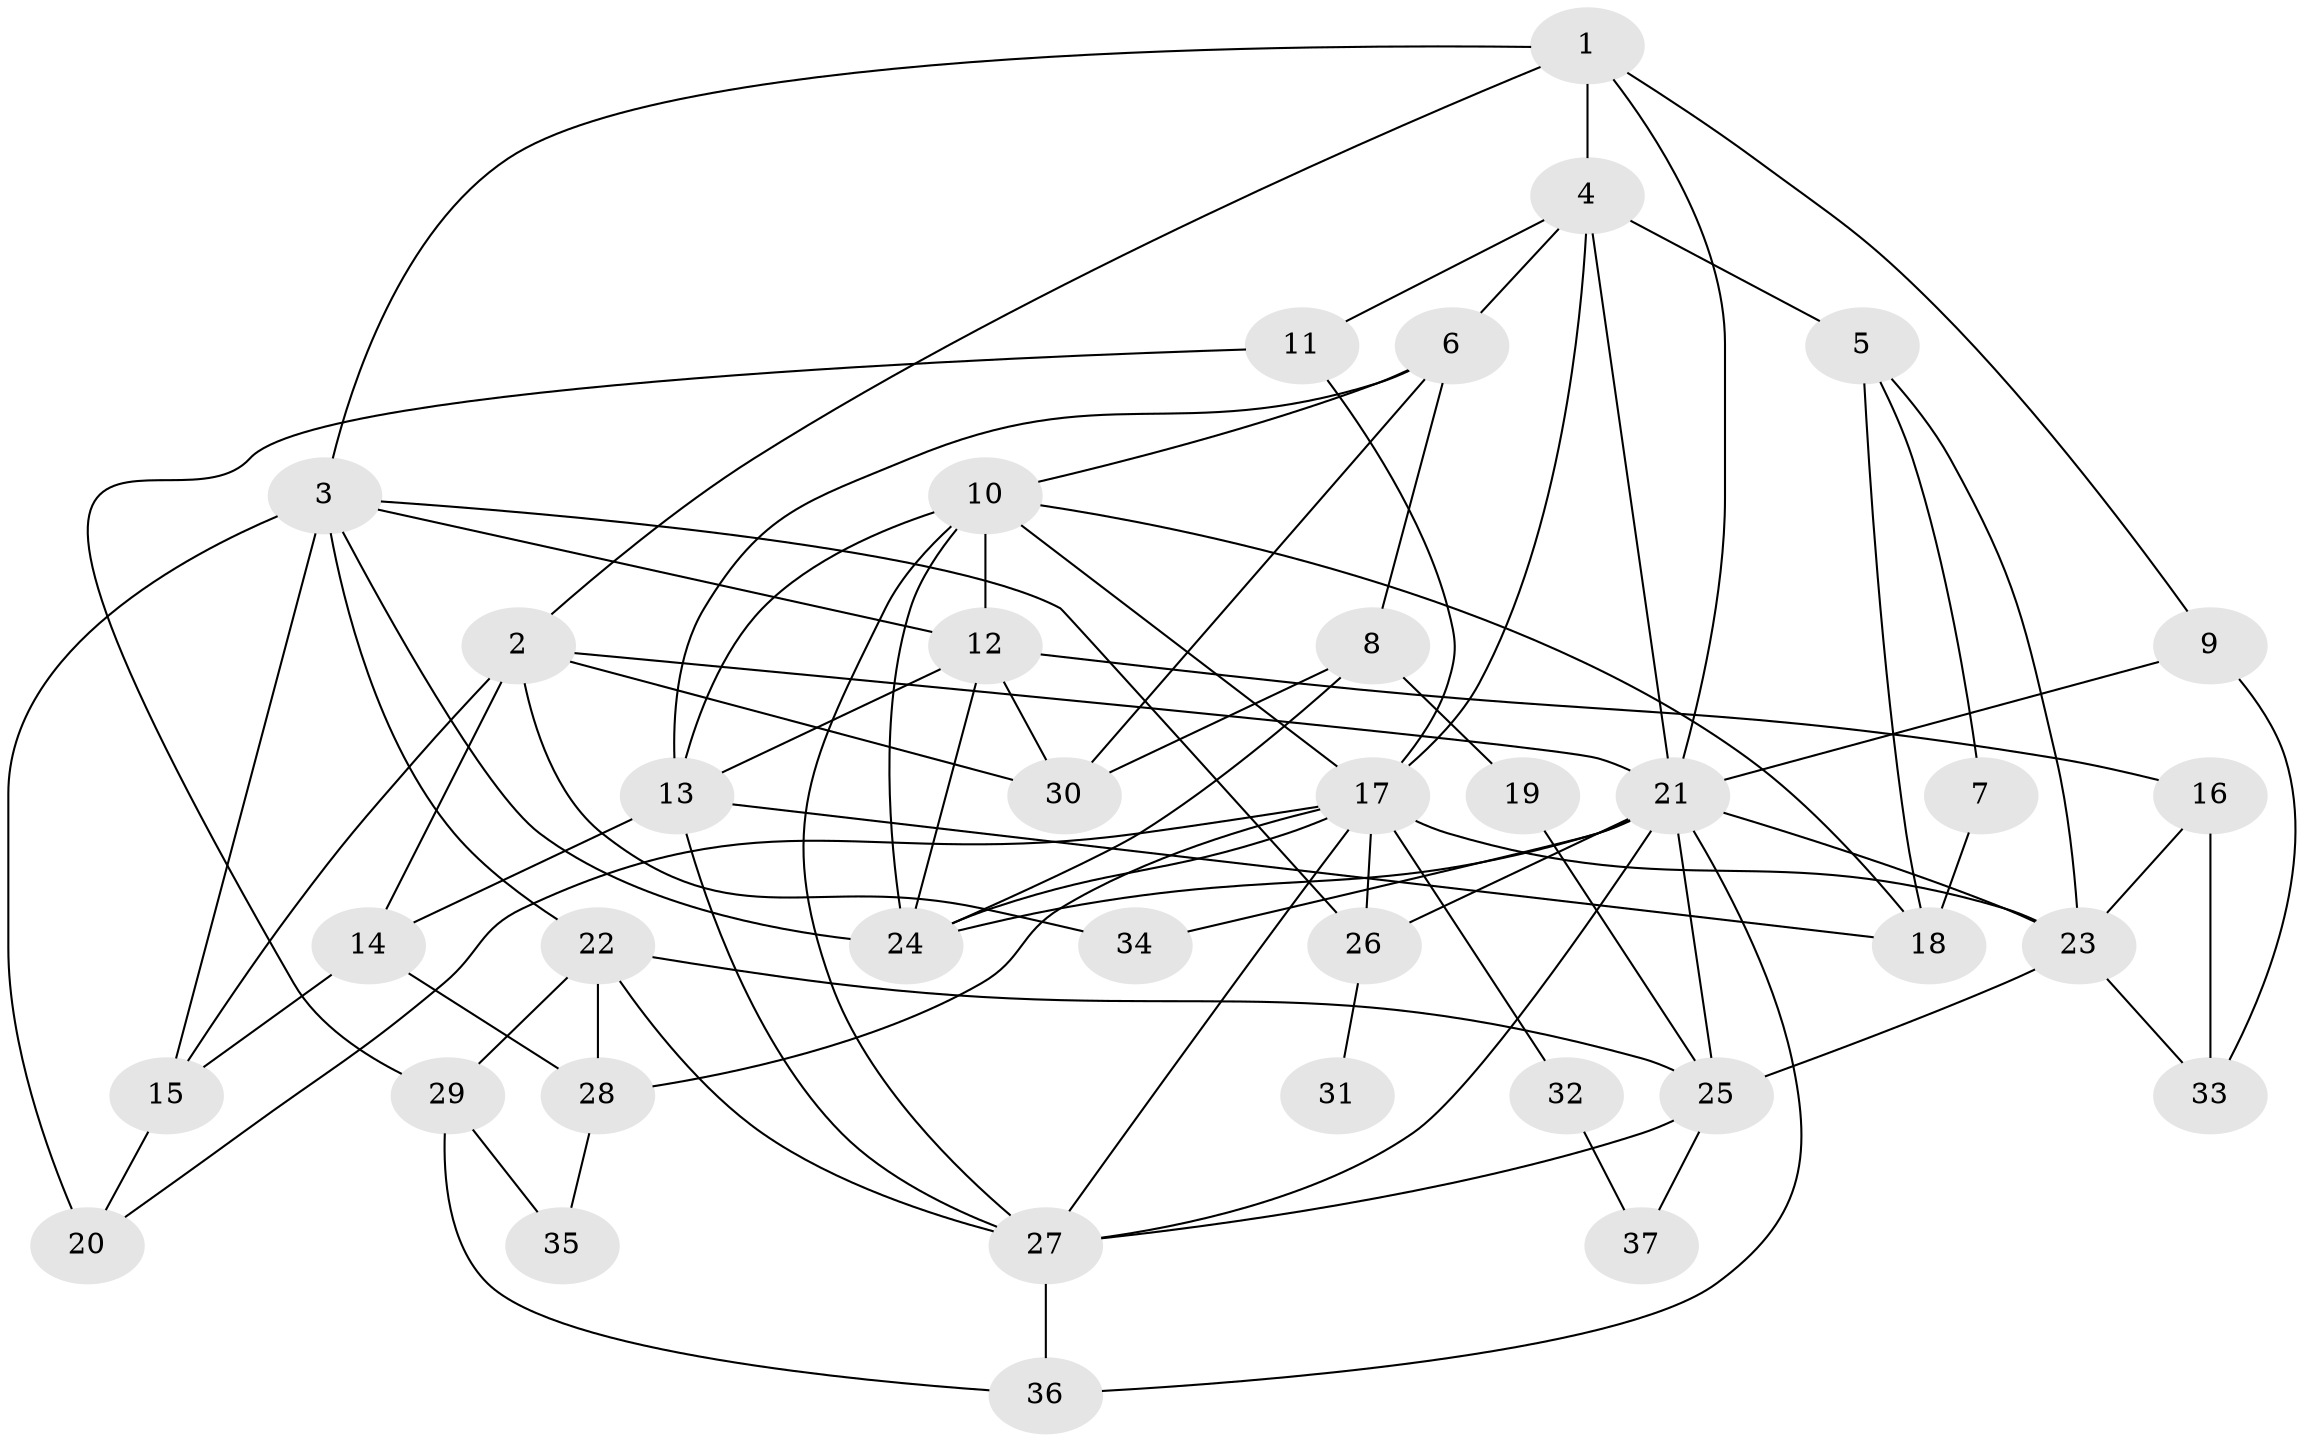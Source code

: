 // original degree distribution, {6: 0.05, 5: 0.10833333333333334, 7: 0.03333333333333333, 2: 0.275, 3: 0.15833333333333333, 4: 0.15, 1: 0.21666666666666667, 8: 0.008333333333333333}
// Generated by graph-tools (version 1.1) at 2025/49/03/04/25 22:49:05]
// undirected, 37 vertices, 83 edges
graph export_dot {
  node [color=gray90,style=filled];
  1;
  2;
  3;
  4;
  5;
  6;
  7;
  8;
  9;
  10;
  11;
  12;
  13;
  14;
  15;
  16;
  17;
  18;
  19;
  20;
  21;
  22;
  23;
  24;
  25;
  26;
  27;
  28;
  29;
  30;
  31;
  32;
  33;
  34;
  35;
  36;
  37;
  1 -- 2 [weight=1.0];
  1 -- 3 [weight=1.0];
  1 -- 4 [weight=1.0];
  1 -- 9 [weight=1.0];
  1 -- 21 [weight=1.0];
  2 -- 14 [weight=1.0];
  2 -- 15 [weight=1.0];
  2 -- 21 [weight=2.0];
  2 -- 30 [weight=1.0];
  2 -- 34 [weight=1.0];
  3 -- 12 [weight=1.0];
  3 -- 15 [weight=2.0];
  3 -- 20 [weight=2.0];
  3 -- 22 [weight=1.0];
  3 -- 24 [weight=2.0];
  3 -- 26 [weight=1.0];
  4 -- 5 [weight=3.0];
  4 -- 6 [weight=1.0];
  4 -- 11 [weight=2.0];
  4 -- 17 [weight=1.0];
  4 -- 21 [weight=1.0];
  5 -- 7 [weight=1.0];
  5 -- 18 [weight=1.0];
  5 -- 23 [weight=1.0];
  6 -- 8 [weight=1.0];
  6 -- 10 [weight=1.0];
  6 -- 13 [weight=1.0];
  6 -- 30 [weight=1.0];
  7 -- 18 [weight=2.0];
  8 -- 19 [weight=1.0];
  8 -- 24 [weight=1.0];
  8 -- 30 [weight=1.0];
  9 -- 21 [weight=1.0];
  9 -- 33 [weight=1.0];
  10 -- 12 [weight=1.0];
  10 -- 13 [weight=1.0];
  10 -- 17 [weight=1.0];
  10 -- 18 [weight=1.0];
  10 -- 24 [weight=1.0];
  10 -- 27 [weight=1.0];
  11 -- 17 [weight=1.0];
  11 -- 29 [weight=1.0];
  12 -- 13 [weight=1.0];
  12 -- 16 [weight=1.0];
  12 -- 24 [weight=1.0];
  12 -- 30 [weight=1.0];
  13 -- 14 [weight=1.0];
  13 -- 18 [weight=1.0];
  13 -- 27 [weight=1.0];
  14 -- 15 [weight=1.0];
  14 -- 28 [weight=1.0];
  15 -- 20 [weight=1.0];
  16 -- 23 [weight=1.0];
  16 -- 33 [weight=1.0];
  17 -- 20 [weight=1.0];
  17 -- 23 [weight=1.0];
  17 -- 24 [weight=1.0];
  17 -- 26 [weight=1.0];
  17 -- 27 [weight=1.0];
  17 -- 28 [weight=2.0];
  17 -- 32 [weight=1.0];
  19 -- 25 [weight=1.0];
  21 -- 23 [weight=3.0];
  21 -- 24 [weight=1.0];
  21 -- 25 [weight=1.0];
  21 -- 26 [weight=1.0];
  21 -- 27 [weight=1.0];
  21 -- 34 [weight=1.0];
  21 -- 36 [weight=1.0];
  22 -- 25 [weight=1.0];
  22 -- 27 [weight=1.0];
  22 -- 28 [weight=2.0];
  22 -- 29 [weight=1.0];
  23 -- 25 [weight=1.0];
  23 -- 33 [weight=1.0];
  25 -- 27 [weight=1.0];
  25 -- 37 [weight=1.0];
  26 -- 31 [weight=1.0];
  27 -- 36 [weight=1.0];
  28 -- 35 [weight=1.0];
  29 -- 35 [weight=2.0];
  29 -- 36 [weight=1.0];
  32 -- 37 [weight=1.0];
}
